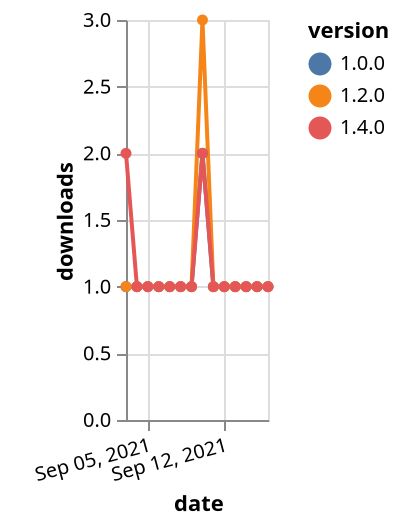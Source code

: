 {"$schema": "https://vega.github.io/schema/vega-lite/v5.json", "description": "A simple bar chart with embedded data.", "data": {"values": [{"date": "2021-09-03", "total": 163, "delta": 1, "version": "1.0.0"}, {"date": "2021-09-04", "total": 164, "delta": 1, "version": "1.0.0"}, {"date": "2021-09-05", "total": 165, "delta": 1, "version": "1.0.0"}, {"date": "2021-09-06", "total": 166, "delta": 1, "version": "1.0.0"}, {"date": "2021-09-07", "total": 167, "delta": 1, "version": "1.0.0"}, {"date": "2021-09-08", "total": 168, "delta": 1, "version": "1.0.0"}, {"date": "2021-09-09", "total": 169, "delta": 1, "version": "1.0.0"}, {"date": "2021-09-10", "total": 171, "delta": 2, "version": "1.0.0"}, {"date": "2021-09-11", "total": 172, "delta": 1, "version": "1.0.0"}, {"date": "2021-09-12", "total": 173, "delta": 1, "version": "1.0.0"}, {"date": "2021-09-13", "total": 174, "delta": 1, "version": "1.0.0"}, {"date": "2021-09-14", "total": 175, "delta": 1, "version": "1.0.0"}, {"date": "2021-09-15", "total": 176, "delta": 1, "version": "1.0.0"}, {"date": "2021-09-16", "total": 177, "delta": 1, "version": "1.0.0"}, {"date": "2021-09-03", "total": 187, "delta": 1, "version": "1.2.0"}, {"date": "2021-09-04", "total": 188, "delta": 1, "version": "1.2.0"}, {"date": "2021-09-05", "total": 189, "delta": 1, "version": "1.2.0"}, {"date": "2021-09-06", "total": 190, "delta": 1, "version": "1.2.0"}, {"date": "2021-09-07", "total": 191, "delta": 1, "version": "1.2.0"}, {"date": "2021-09-08", "total": 192, "delta": 1, "version": "1.2.0"}, {"date": "2021-09-09", "total": 193, "delta": 1, "version": "1.2.0"}, {"date": "2021-09-10", "total": 196, "delta": 3, "version": "1.2.0"}, {"date": "2021-09-11", "total": 197, "delta": 1, "version": "1.2.0"}, {"date": "2021-09-12", "total": 198, "delta": 1, "version": "1.2.0"}, {"date": "2021-09-13", "total": 199, "delta": 1, "version": "1.2.0"}, {"date": "2021-09-14", "total": 200, "delta": 1, "version": "1.2.0"}, {"date": "2021-09-15", "total": 201, "delta": 1, "version": "1.2.0"}, {"date": "2021-09-16", "total": 202, "delta": 1, "version": "1.2.0"}, {"date": "2021-09-03", "total": 122, "delta": 2, "version": "1.4.0"}, {"date": "2021-09-04", "total": 123, "delta": 1, "version": "1.4.0"}, {"date": "2021-09-05", "total": 124, "delta": 1, "version": "1.4.0"}, {"date": "2021-09-06", "total": 125, "delta": 1, "version": "1.4.0"}, {"date": "2021-09-07", "total": 126, "delta": 1, "version": "1.4.0"}, {"date": "2021-09-08", "total": 127, "delta": 1, "version": "1.4.0"}, {"date": "2021-09-09", "total": 128, "delta": 1, "version": "1.4.0"}, {"date": "2021-09-10", "total": 130, "delta": 2, "version": "1.4.0"}, {"date": "2021-09-11", "total": 131, "delta": 1, "version": "1.4.0"}, {"date": "2021-09-12", "total": 132, "delta": 1, "version": "1.4.0"}, {"date": "2021-09-13", "total": 133, "delta": 1, "version": "1.4.0"}, {"date": "2021-09-14", "total": 134, "delta": 1, "version": "1.4.0"}, {"date": "2021-09-15", "total": 135, "delta": 1, "version": "1.4.0"}, {"date": "2021-09-16", "total": 136, "delta": 1, "version": "1.4.0"}]}, "width": "container", "mark": {"type": "line", "point": {"filled": true}}, "encoding": {"x": {"field": "date", "type": "temporal", "timeUnit": "yearmonthdate", "title": "date", "axis": {"labelAngle": -15}}, "y": {"field": "delta", "type": "quantitative", "title": "downloads"}, "color": {"field": "version", "type": "nominal"}, "tooltip": {"field": "delta"}}}